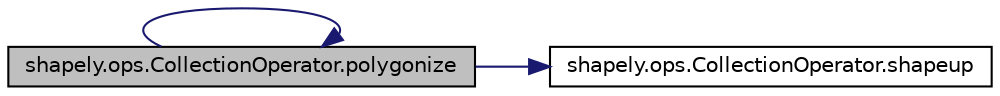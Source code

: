 digraph "shapely.ops.CollectionOperator.polygonize"
{
 // LATEX_PDF_SIZE
  edge [fontname="Helvetica",fontsize="10",labelfontname="Helvetica",labelfontsize="10"];
  node [fontname="Helvetica",fontsize="10",shape=record];
  rankdir="LR";
  Node1 [label="shapely.ops.CollectionOperator.polygonize",height=0.2,width=0.4,color="black", fillcolor="grey75", style="filled", fontcolor="black",tooltip=" "];
  Node1 -> Node1 [color="midnightblue",fontsize="10",style="solid",fontname="Helvetica"];
  Node1 -> Node2 [color="midnightblue",fontsize="10",style="solid",fontname="Helvetica"];
  Node2 [label="shapely.ops.CollectionOperator.shapeup",height=0.2,width=0.4,color="black", fillcolor="white", style="filled",URL="$dc/ddb/classshapely_1_1ops_1_1_collection_operator.html#ab7225a5684bc52d5eb4b827379e407a1",tooltip=" "];
}
